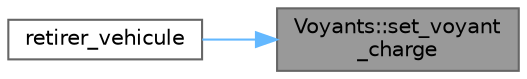 digraph "Voyants::set_voyant_charge"
{
 // LATEX_PDF_SIZE
  bgcolor="transparent";
  edge [fontname=Helvetica,fontsize=10,labelfontname=Helvetica,labelfontsize=10];
  node [fontname=Helvetica,fontsize=10,shape=box,height=0.2,width=0.4];
  rankdir="RL";
  Node1 [id="Node000001",label="Voyants::set_voyant\l_charge",height=0.2,width=0.4,color="gray40", fillcolor="grey60", style="filled", fontcolor="black",tooltip="méthode qui permet de changer la couleur du voyant charge"];
  Node1 -> Node2 [id="edge2_Node000001_Node000002",dir="back",color="steelblue1",style="solid",tooltip=" "];
  Node2 [id="Node000002",label="retirer_vehicule",height=0.2,width=0.4,color="grey40", fillcolor="white", style="filled",URL="$borne_8cpp.html#a98c5159076461af338dc199366d35b0c",tooltip="fonction pour retirer le véhicule en cas de fin de charge ou appui sur le bouton STOP"];
}
